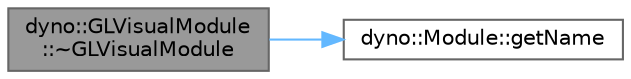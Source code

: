 digraph "dyno::GLVisualModule::~GLVisualModule"
{
 // LATEX_PDF_SIZE
  bgcolor="transparent";
  edge [fontname=Helvetica,fontsize=10,labelfontname=Helvetica,labelfontsize=10];
  node [fontname=Helvetica,fontsize=10,shape=box,height=0.2,width=0.4];
  rankdir="LR";
  Node1 [id="Node000001",label="dyno::GLVisualModule\l::~GLVisualModule",height=0.2,width=0.4,color="gray40", fillcolor="grey60", style="filled", fontcolor="black",tooltip=" "];
  Node1 -> Node2 [id="edge1_Node000001_Node000002",color="steelblue1",style="solid",tooltip=" "];
  Node2 [id="Node000002",label="dyno::Module::getName",height=0.2,width=0.4,color="grey40", fillcolor="white", style="filled",URL="$classdyno_1_1_module.html#a85ee7630d700f8c249b9e4447cd6f87a",tooltip=" "];
}
